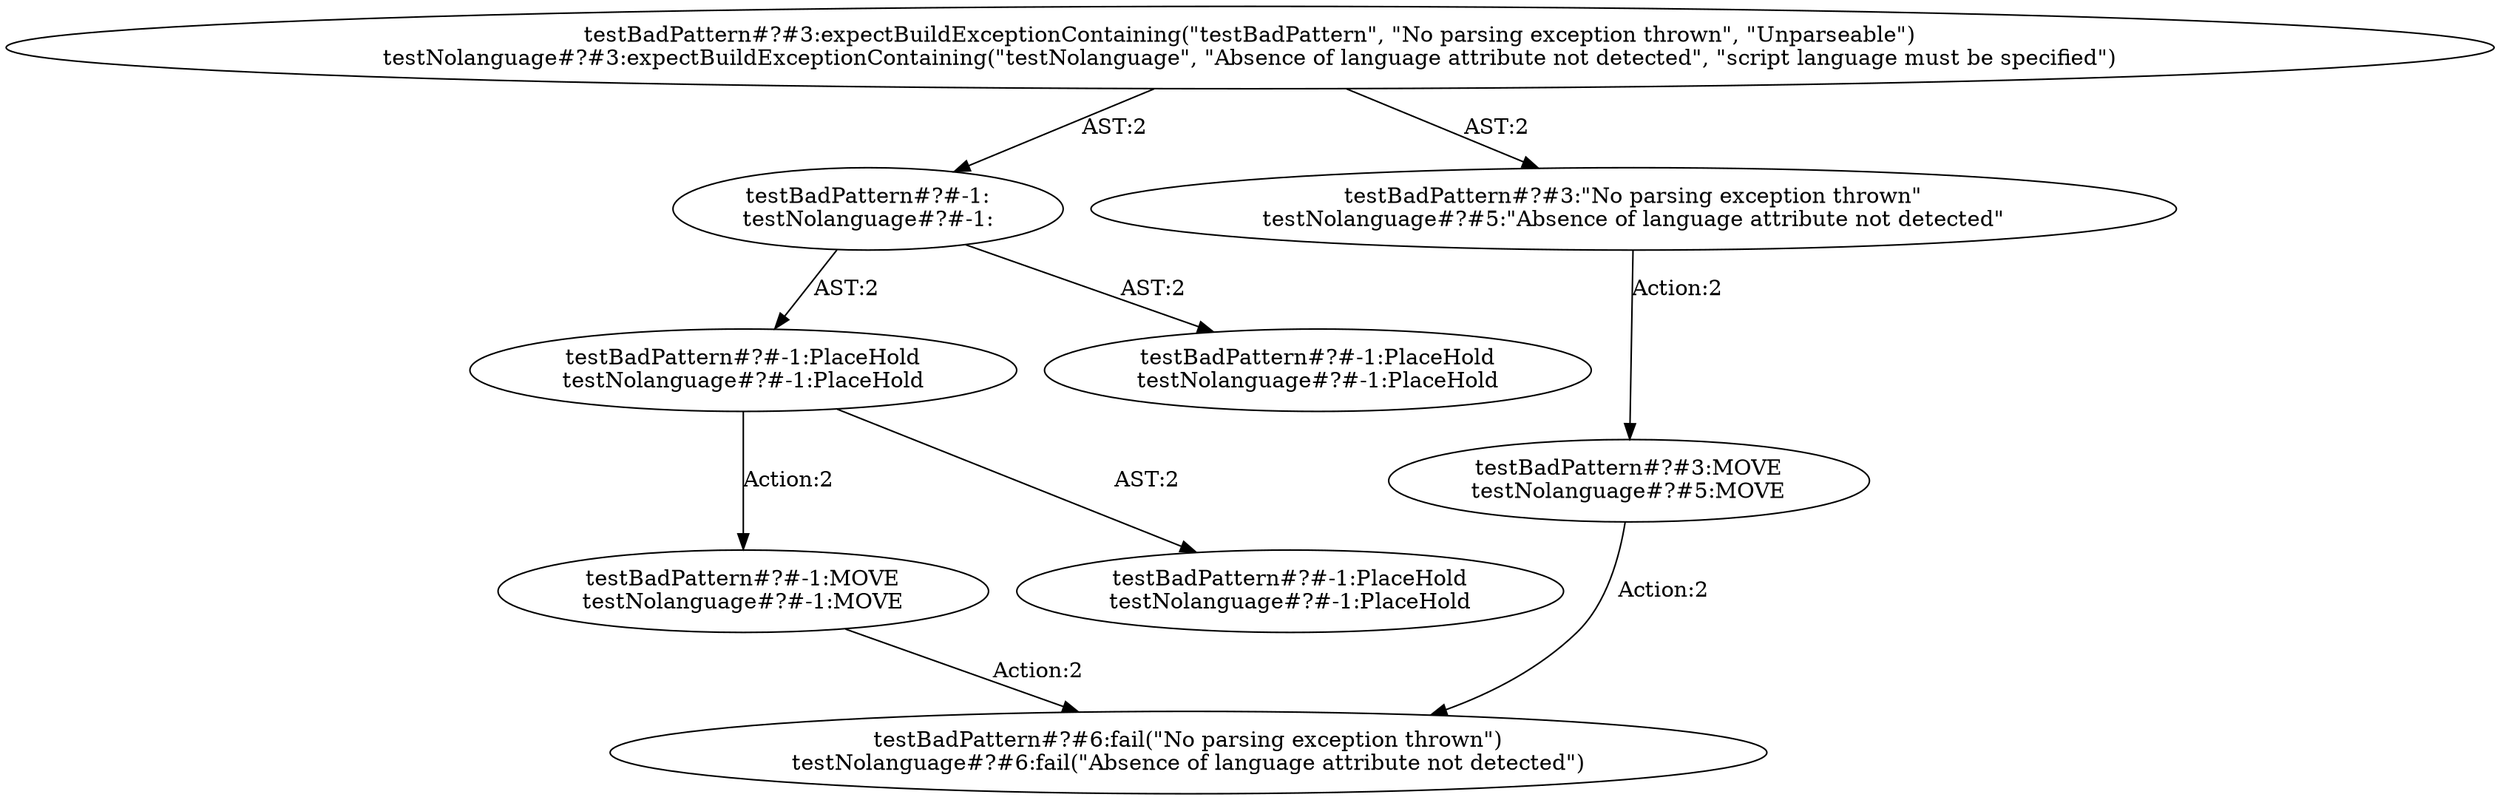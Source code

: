 digraph "Pattern" {
0 [label="testBadPattern#?#-1:MOVE
testNolanguage#?#-1:MOVE" shape=ellipse]
1 [label="testBadPattern#?#-1:PlaceHold
testNolanguage#?#-1:PlaceHold" shape=ellipse]
2 [label="testBadPattern#?#-1:
testNolanguage#?#-1:" shape=ellipse]
3 [label="testBadPattern#?#3:expectBuildExceptionContaining(\"testBadPattern\", \"No parsing exception thrown\", \"Unparseable\")
testNolanguage#?#3:expectBuildExceptionContaining(\"testNolanguage\", \"Absence of language attribute not detected\", \"script language must be specified\")" shape=ellipse]
4 [label="testBadPattern#?#-1:PlaceHold
testNolanguage#?#-1:PlaceHold" shape=ellipse]
5 [label="testBadPattern#?#-1:PlaceHold
testNolanguage#?#-1:PlaceHold" shape=ellipse]
6 [label="testBadPattern#?#6:fail(\"No parsing exception thrown\")
testNolanguage#?#6:fail(\"Absence of language attribute not detected\")" shape=ellipse]
7 [label="testBadPattern#?#3:MOVE
testNolanguage#?#5:MOVE" shape=ellipse]
8 [label="testBadPattern#?#3:\"No parsing exception thrown\"
testNolanguage#?#5:\"Absence of language attribute not detected\"" shape=ellipse]
0 -> 6 [label="Action:2"];
1 -> 0 [label="Action:2"];
1 -> 5 [label="AST:2"];
2 -> 1 [label="AST:2"];
2 -> 4 [label="AST:2"];
3 -> 2 [label="AST:2"];
3 -> 8 [label="AST:2"];
7 -> 6 [label="Action:2"];
8 -> 7 [label="Action:2"];
}